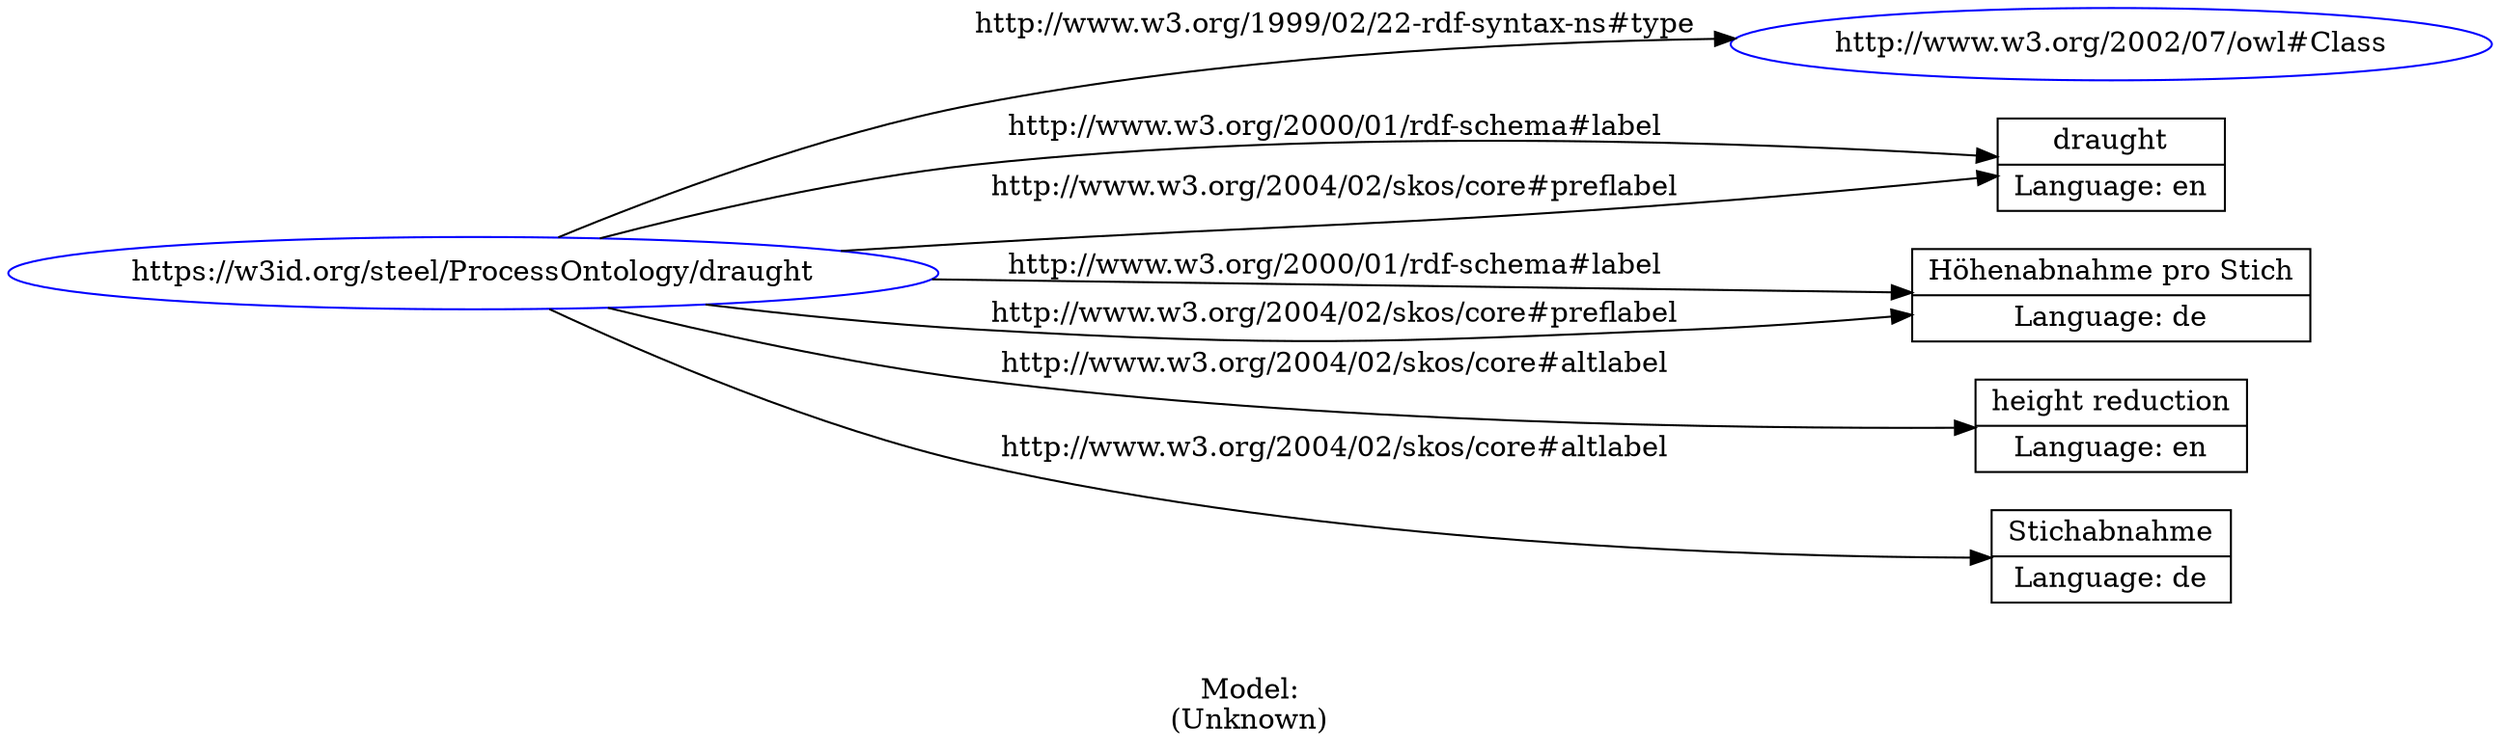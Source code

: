 digraph {
	rankdir = LR;
	charset="utf-8";

	"Rhttps://w3id.org/steel/ProcessOntology/draught" -> "Rhttp://www.w3.org/2002/07/owl#Class" [ label="http://www.w3.org/1999/02/22-rdf-syntax-ns#type" ];
	"Rhttps://w3id.org/steel/ProcessOntology/draught" -> "Ldraught|Language: en" [ label="http://www.w3.org/2000/01/rdf-schema#label" ];
	"Rhttps://w3id.org/steel/ProcessOntology/draught" -> "LHöhenabnahme pro Stich|Language: de" [ label="http://www.w3.org/2000/01/rdf-schema#label" ];
	"Rhttps://w3id.org/steel/ProcessOntology/draught" -> "Lheight reduction|Language: en" [ label="http://www.w3.org/2004/02/skos/core#altlabel" ];
	"Rhttps://w3id.org/steel/ProcessOntology/draught" -> "LStichabnahme|Language: de" [ label="http://www.w3.org/2004/02/skos/core#altlabel" ];
	"Rhttps://w3id.org/steel/ProcessOntology/draught" -> "Ldraught|Language: en" [ label="http://www.w3.org/2004/02/skos/core#preflabel" ];
	"Rhttps://w3id.org/steel/ProcessOntology/draught" -> "LHöhenabnahme pro Stich|Language: de" [ label="http://www.w3.org/2004/02/skos/core#preflabel" ];

	// Resources
	"Rhttps://w3id.org/steel/ProcessOntology/draught" [ label="https://w3id.org/steel/ProcessOntology/draught", shape = ellipse, color = blue ];
	"Rhttp://www.w3.org/2002/07/owl#Class" [ label="http://www.w3.org/2002/07/owl#Class", shape = ellipse, color = blue ];

	// Anonymous nodes

	// Literals
	"Ldraught|Language: en" [ label="draught|Language: en", shape = record ];
	"LHöhenabnahme pro Stich|Language: de" [ label="Höhenabnahme pro Stich|Language: de", shape = record ];
	"Lheight reduction|Language: en" [ label="height reduction|Language: en", shape = record ];
	"LStichabnahme|Language: de" [ label="Stichabnahme|Language: de", shape = record ];

	label="\n\nModel:\n(Unknown)";
}

